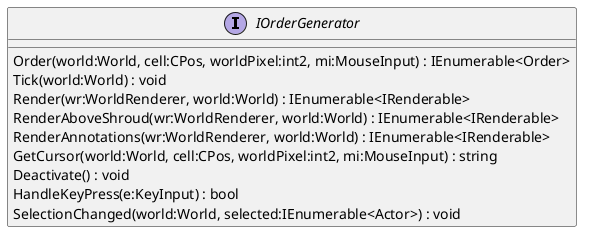 @startuml
interface IOrderGenerator {
    Order(world:World, cell:CPos, worldPixel:int2, mi:MouseInput) : IEnumerable<Order>
    Tick(world:World) : void
    Render(wr:WorldRenderer, world:World) : IEnumerable<IRenderable>
    RenderAboveShroud(wr:WorldRenderer, world:World) : IEnumerable<IRenderable>
    RenderAnnotations(wr:WorldRenderer, world:World) : IEnumerable<IRenderable>
    GetCursor(world:World, cell:CPos, worldPixel:int2, mi:MouseInput) : string
    Deactivate() : void
    HandleKeyPress(e:KeyInput) : bool
    SelectionChanged(world:World, selected:IEnumerable<Actor>) : void
}
@enduml

